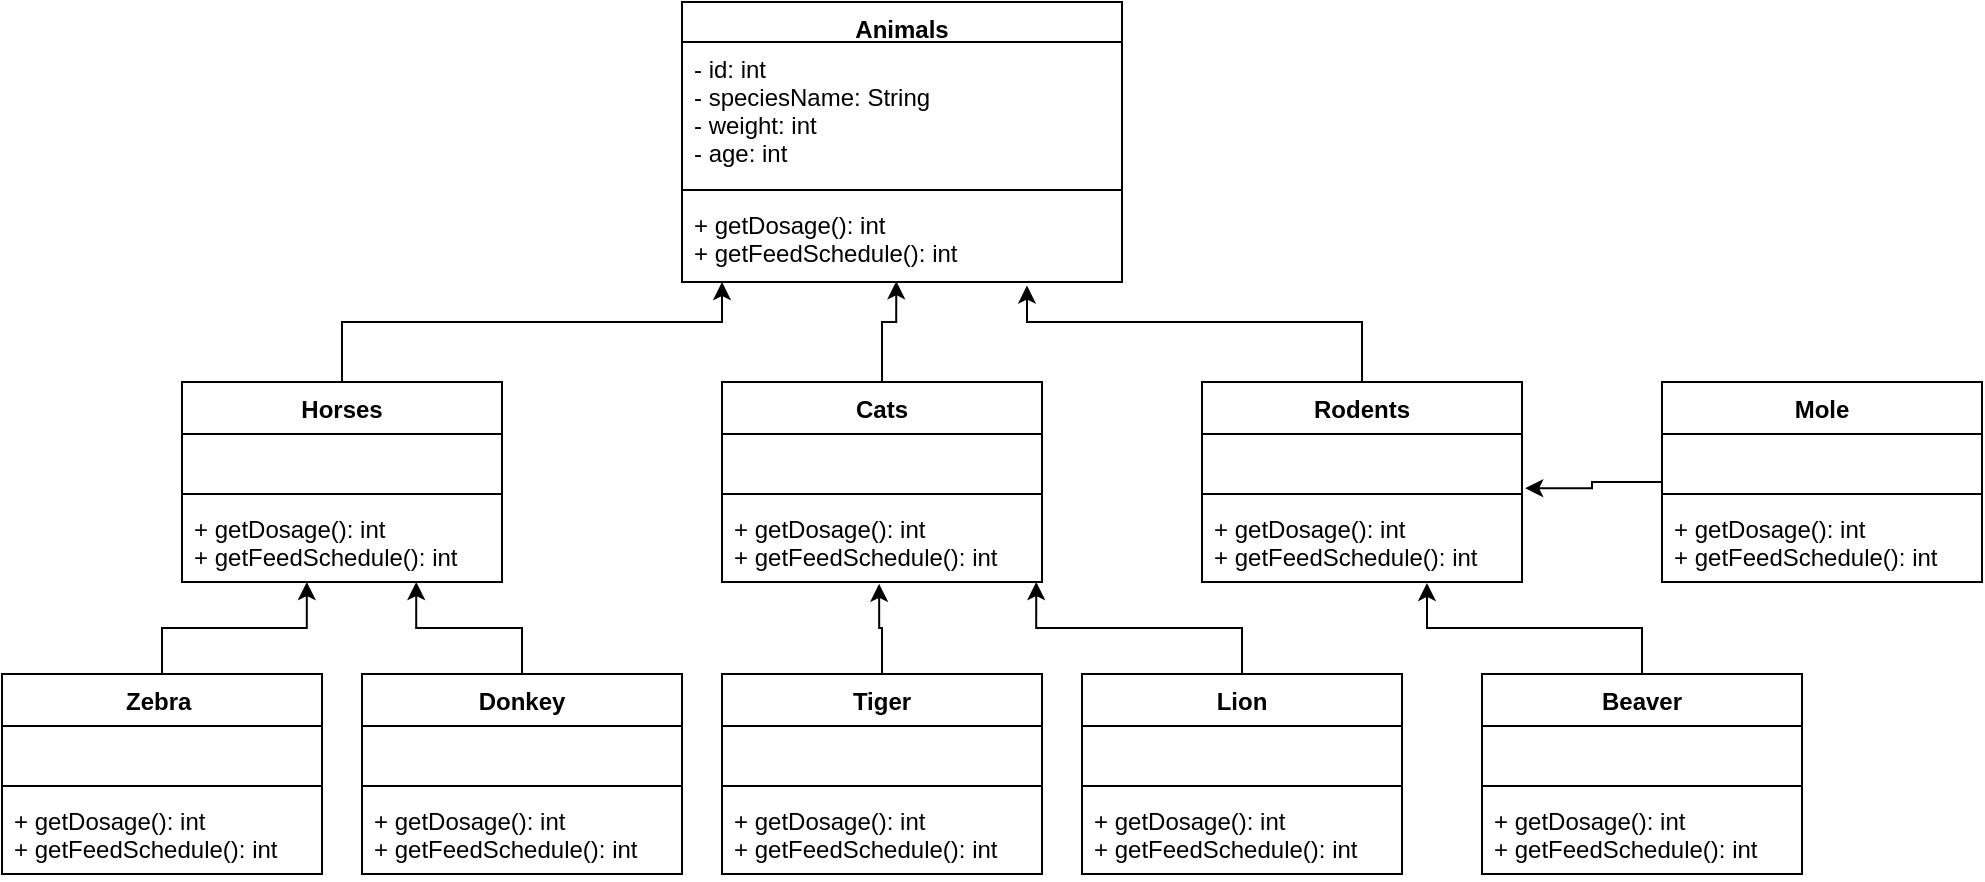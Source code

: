 <mxfile version="16.2.4" type="github"><diagram id="D4-v60IWfsozwrpLxLWO" name="Page-1"><mxGraphModel dx="2947" dy="1451" grid="1" gridSize="10" guides="1" tooltips="1" connect="1" arrows="1" fold="1" page="1" pageScale="1" pageWidth="850" pageHeight="1100" math="0" shadow="0"><root><mxCell id="0"/><mxCell id="1" parent="0"/><mxCell id="KfJWTPaJWeajt1JqFhOU-1" value="Animals" style="swimlane;fontStyle=1;align=center;verticalAlign=top;childLayout=stackLayout;horizontal=1;startSize=20;horizontalStack=0;resizeParent=1;resizeParentMax=0;resizeLast=0;collapsible=1;marginBottom=0;" vertex="1" parent="1"><mxGeometry x="340" y="180" width="220" height="140" as="geometry"/></mxCell><mxCell id="KfJWTPaJWeajt1JqFhOU-2" value="- id: int&#10;- speciesName: String&#10;- weight: int&#10;- age: int" style="text;strokeColor=none;fillColor=none;align=left;verticalAlign=top;spacingLeft=4;spacingRight=4;overflow=hidden;rotatable=0;points=[[0,0.5],[1,0.5]];portConstraint=eastwest;" vertex="1" parent="KfJWTPaJWeajt1JqFhOU-1"><mxGeometry y="20" width="220" height="70" as="geometry"/></mxCell><mxCell id="KfJWTPaJWeajt1JqFhOU-3" value="" style="line;strokeWidth=1;fillColor=none;align=left;verticalAlign=middle;spacingTop=-1;spacingLeft=3;spacingRight=3;rotatable=0;labelPosition=right;points=[];portConstraint=eastwest;" vertex="1" parent="KfJWTPaJWeajt1JqFhOU-1"><mxGeometry y="90" width="220" height="8" as="geometry"/></mxCell><mxCell id="KfJWTPaJWeajt1JqFhOU-4" value="+ getDosage(): int&#10;+ getFeedSchedule(): int" style="text;strokeColor=none;fillColor=none;align=left;verticalAlign=top;spacingLeft=4;spacingRight=4;overflow=hidden;rotatable=0;points=[[0,0.5],[1,0.5]];portConstraint=eastwest;" vertex="1" parent="KfJWTPaJWeajt1JqFhOU-1"><mxGeometry y="98" width="220" height="42" as="geometry"/></mxCell><mxCell id="KfJWTPaJWeajt1JqFhOU-20" style="edgeStyle=orthogonalEdgeStyle;rounded=0;orthogonalLoop=1;jettySize=auto;html=1;" edge="1" parent="1" source="KfJWTPaJWeajt1JqFhOU-8" target="KfJWTPaJWeajt1JqFhOU-4"><mxGeometry relative="1" as="geometry"><mxPoint x="447" y="323" as="targetPoint"/><Array as="points"><mxPoint x="170" y="340"/><mxPoint x="360" y="340"/></Array></mxGeometry></mxCell><mxCell id="KfJWTPaJWeajt1JqFhOU-8" value="Horses" style="swimlane;fontStyle=1;align=center;verticalAlign=top;childLayout=stackLayout;horizontal=1;startSize=26;horizontalStack=0;resizeParent=1;resizeParentMax=0;resizeLast=0;collapsible=1;marginBottom=0;" vertex="1" parent="1"><mxGeometry x="90" y="370" width="160" height="100" as="geometry"/></mxCell><mxCell id="KfJWTPaJWeajt1JqFhOU-9" value=" &#10;" style="text;strokeColor=none;fillColor=none;align=left;verticalAlign=top;spacingLeft=4;spacingRight=4;overflow=hidden;rotatable=0;points=[[0,0.5],[1,0.5]];portConstraint=eastwest;" vertex="1" parent="KfJWTPaJWeajt1JqFhOU-8"><mxGeometry y="26" width="160" height="26" as="geometry"/></mxCell><mxCell id="KfJWTPaJWeajt1JqFhOU-10" value="" style="line;strokeWidth=1;fillColor=none;align=left;verticalAlign=middle;spacingTop=-1;spacingLeft=3;spacingRight=3;rotatable=0;labelPosition=right;points=[];portConstraint=eastwest;" vertex="1" parent="KfJWTPaJWeajt1JqFhOU-8"><mxGeometry y="52" width="160" height="8" as="geometry"/></mxCell><mxCell id="KfJWTPaJWeajt1JqFhOU-11" value="+ getDosage(): int&#10;+ getFeedSchedule(): int" style="text;strokeColor=none;fillColor=none;align=left;verticalAlign=top;spacingLeft=4;spacingRight=4;overflow=hidden;rotatable=0;points=[[0,0.5],[1,0.5]];portConstraint=eastwest;" vertex="1" parent="KfJWTPaJWeajt1JqFhOU-8"><mxGeometry y="60" width="160" height="40" as="geometry"/></mxCell><mxCell id="KfJWTPaJWeajt1JqFhOU-35" style="edgeStyle=orthogonalEdgeStyle;rounded=0;orthogonalLoop=1;jettySize=auto;html=1;entryX=0.487;entryY=0.991;entryDx=0;entryDy=0;entryPerimeter=0;" edge="1" parent="1" source="KfJWTPaJWeajt1JqFhOU-12" target="KfJWTPaJWeajt1JqFhOU-4"><mxGeometry relative="1" as="geometry"><Array as="points"><mxPoint x="440" y="340"/><mxPoint x="447" y="340"/></Array></mxGeometry></mxCell><mxCell id="KfJWTPaJWeajt1JqFhOU-12" value="Cats" style="swimlane;fontStyle=1;align=center;verticalAlign=top;childLayout=stackLayout;horizontal=1;startSize=26;horizontalStack=0;resizeParent=1;resizeParentMax=0;resizeLast=0;collapsible=1;marginBottom=0;" vertex="1" parent="1"><mxGeometry x="360" y="370" width="160" height="100" as="geometry"/></mxCell><mxCell id="KfJWTPaJWeajt1JqFhOU-13" value=" &#10;" style="text;strokeColor=none;fillColor=none;align=left;verticalAlign=top;spacingLeft=4;spacingRight=4;overflow=hidden;rotatable=0;points=[[0,0.5],[1,0.5]];portConstraint=eastwest;" vertex="1" parent="KfJWTPaJWeajt1JqFhOU-12"><mxGeometry y="26" width="160" height="26" as="geometry"/></mxCell><mxCell id="KfJWTPaJWeajt1JqFhOU-14" value="" style="line;strokeWidth=1;fillColor=none;align=left;verticalAlign=middle;spacingTop=-1;spacingLeft=3;spacingRight=3;rotatable=0;labelPosition=right;points=[];portConstraint=eastwest;" vertex="1" parent="KfJWTPaJWeajt1JqFhOU-12"><mxGeometry y="52" width="160" height="8" as="geometry"/></mxCell><mxCell id="KfJWTPaJWeajt1JqFhOU-15" value="+ getDosage(): int&#10;+ getFeedSchedule(): int" style="text;strokeColor=none;fillColor=none;align=left;verticalAlign=top;spacingLeft=4;spacingRight=4;overflow=hidden;rotatable=0;points=[[0,0.5],[1,0.5]];portConstraint=eastwest;" vertex="1" parent="KfJWTPaJWeajt1JqFhOU-12"><mxGeometry y="60" width="160" height="40" as="geometry"/></mxCell><mxCell id="KfJWTPaJWeajt1JqFhOU-36" style="edgeStyle=orthogonalEdgeStyle;rounded=0;orthogonalLoop=1;jettySize=auto;html=1;entryX=0.784;entryY=1.042;entryDx=0;entryDy=0;entryPerimeter=0;" edge="1" parent="1" source="KfJWTPaJWeajt1JqFhOU-16" target="KfJWTPaJWeajt1JqFhOU-4"><mxGeometry relative="1" as="geometry"><Array as="points"><mxPoint x="680" y="340"/><mxPoint x="512" y="340"/></Array></mxGeometry></mxCell><mxCell id="KfJWTPaJWeajt1JqFhOU-16" value="Rodents" style="swimlane;fontStyle=1;align=center;verticalAlign=top;childLayout=stackLayout;horizontal=1;startSize=26;horizontalStack=0;resizeParent=1;resizeParentMax=0;resizeLast=0;collapsible=1;marginBottom=0;" vertex="1" parent="1"><mxGeometry x="600" y="370" width="160" height="100" as="geometry"/></mxCell><mxCell id="KfJWTPaJWeajt1JqFhOU-17" value=" &#10;" style="text;strokeColor=none;fillColor=none;align=left;verticalAlign=top;spacingLeft=4;spacingRight=4;overflow=hidden;rotatable=0;points=[[0,0.5],[1,0.5]];portConstraint=eastwest;" vertex="1" parent="KfJWTPaJWeajt1JqFhOU-16"><mxGeometry y="26" width="160" height="26" as="geometry"/></mxCell><mxCell id="KfJWTPaJWeajt1JqFhOU-18" value="" style="line;strokeWidth=1;fillColor=none;align=left;verticalAlign=middle;spacingTop=-1;spacingLeft=3;spacingRight=3;rotatable=0;labelPosition=right;points=[];portConstraint=eastwest;" vertex="1" parent="KfJWTPaJWeajt1JqFhOU-16"><mxGeometry y="52" width="160" height="8" as="geometry"/></mxCell><mxCell id="KfJWTPaJWeajt1JqFhOU-19" value="+ getDosage(): int&#10;+ getFeedSchedule(): int" style="text;strokeColor=none;fillColor=none;align=left;verticalAlign=top;spacingLeft=4;spacingRight=4;overflow=hidden;rotatable=0;points=[[0,0.5],[1,0.5]];portConstraint=eastwest;" vertex="1" parent="KfJWTPaJWeajt1JqFhOU-16"><mxGeometry y="60" width="160" height="40" as="geometry"/></mxCell><mxCell id="KfJWTPaJWeajt1JqFhOU-85" style="edgeStyle=orthogonalEdgeStyle;rounded=0;orthogonalLoop=1;jettySize=auto;html=1;entryX=0.39;entryY=1.001;entryDx=0;entryDy=0;entryPerimeter=0;" edge="1" parent="1" source="KfJWTPaJWeajt1JqFhOU-54" target="KfJWTPaJWeajt1JqFhOU-11"><mxGeometry relative="1" as="geometry"/></mxCell><mxCell id="KfJWTPaJWeajt1JqFhOU-54" value="Zebra " style="swimlane;fontStyle=1;align=center;verticalAlign=top;childLayout=stackLayout;horizontal=1;startSize=26;horizontalStack=0;resizeParent=1;resizeParentMax=0;resizeLast=0;collapsible=1;marginBottom=0;" vertex="1" parent="1"><mxGeometry y="516" width="160" height="100" as="geometry"/></mxCell><mxCell id="KfJWTPaJWeajt1JqFhOU-55" value=" &#10;" style="text;strokeColor=none;fillColor=none;align=left;verticalAlign=top;spacingLeft=4;spacingRight=4;overflow=hidden;rotatable=0;points=[[0,0.5],[1,0.5]];portConstraint=eastwest;" vertex="1" parent="KfJWTPaJWeajt1JqFhOU-54"><mxGeometry y="26" width="160" height="26" as="geometry"/></mxCell><mxCell id="KfJWTPaJWeajt1JqFhOU-56" value="" style="line;strokeWidth=1;fillColor=none;align=left;verticalAlign=middle;spacingTop=-1;spacingLeft=3;spacingRight=3;rotatable=0;labelPosition=right;points=[];portConstraint=eastwest;" vertex="1" parent="KfJWTPaJWeajt1JqFhOU-54"><mxGeometry y="52" width="160" height="8" as="geometry"/></mxCell><mxCell id="KfJWTPaJWeajt1JqFhOU-57" value="+ getDosage(): int&#10;+ getFeedSchedule(): int" style="text;strokeColor=none;fillColor=none;align=left;verticalAlign=top;spacingLeft=4;spacingRight=4;overflow=hidden;rotatable=0;points=[[0,0.5],[1,0.5]];portConstraint=eastwest;" vertex="1" parent="KfJWTPaJWeajt1JqFhOU-54"><mxGeometry y="60" width="160" height="40" as="geometry"/></mxCell><mxCell id="KfJWTPaJWeajt1JqFhOU-84" style="edgeStyle=orthogonalEdgeStyle;rounded=0;orthogonalLoop=1;jettySize=auto;html=1;entryX=0.732;entryY=1.001;entryDx=0;entryDy=0;entryPerimeter=0;" edge="1" parent="1" source="KfJWTPaJWeajt1JqFhOU-58" target="KfJWTPaJWeajt1JqFhOU-11"><mxGeometry relative="1" as="geometry"/></mxCell><mxCell id="KfJWTPaJWeajt1JqFhOU-58" value="Donkey" style="swimlane;fontStyle=1;align=center;verticalAlign=top;childLayout=stackLayout;horizontal=1;startSize=26;horizontalStack=0;resizeParent=1;resizeParentMax=0;resizeLast=0;collapsible=1;marginBottom=0;" vertex="1" parent="1"><mxGeometry x="180" y="516" width="160" height="100" as="geometry"/></mxCell><mxCell id="KfJWTPaJWeajt1JqFhOU-59" value=" &#10;" style="text;strokeColor=none;fillColor=none;align=left;verticalAlign=top;spacingLeft=4;spacingRight=4;overflow=hidden;rotatable=0;points=[[0,0.5],[1,0.5]];portConstraint=eastwest;" vertex="1" parent="KfJWTPaJWeajt1JqFhOU-58"><mxGeometry y="26" width="160" height="26" as="geometry"/></mxCell><mxCell id="KfJWTPaJWeajt1JqFhOU-60" value="" style="line;strokeWidth=1;fillColor=none;align=left;verticalAlign=middle;spacingTop=-1;spacingLeft=3;spacingRight=3;rotatable=0;labelPosition=right;points=[];portConstraint=eastwest;" vertex="1" parent="KfJWTPaJWeajt1JqFhOU-58"><mxGeometry y="52" width="160" height="8" as="geometry"/></mxCell><mxCell id="KfJWTPaJWeajt1JqFhOU-61" value="+ getDosage(): int&#10;+ getFeedSchedule(): int" style="text;strokeColor=none;fillColor=none;align=left;verticalAlign=top;spacingLeft=4;spacingRight=4;overflow=hidden;rotatable=0;points=[[0,0.5],[1,0.5]];portConstraint=eastwest;" vertex="1" parent="KfJWTPaJWeajt1JqFhOU-58"><mxGeometry y="60" width="160" height="40" as="geometry"/></mxCell><mxCell id="KfJWTPaJWeajt1JqFhOU-82" style="edgeStyle=orthogonalEdgeStyle;rounded=0;orthogonalLoop=1;jettySize=auto;html=1;entryX=0.491;entryY=1.023;entryDx=0;entryDy=0;entryPerimeter=0;" edge="1" parent="1" source="KfJWTPaJWeajt1JqFhOU-62" target="KfJWTPaJWeajt1JqFhOU-15"><mxGeometry relative="1" as="geometry"/></mxCell><mxCell id="KfJWTPaJWeajt1JqFhOU-62" value="Tiger" style="swimlane;fontStyle=1;align=center;verticalAlign=top;childLayout=stackLayout;horizontal=1;startSize=26;horizontalStack=0;resizeParent=1;resizeParentMax=0;resizeLast=0;collapsible=1;marginBottom=0;" vertex="1" parent="1"><mxGeometry x="360" y="516" width="160" height="100" as="geometry"/></mxCell><mxCell id="KfJWTPaJWeajt1JqFhOU-63" value=" " style="text;strokeColor=none;fillColor=none;align=left;verticalAlign=top;spacingLeft=4;spacingRight=4;overflow=hidden;rotatable=0;points=[[0,0.5],[1,0.5]];portConstraint=eastwest;" vertex="1" parent="KfJWTPaJWeajt1JqFhOU-62"><mxGeometry y="26" width="160" height="26" as="geometry"/></mxCell><mxCell id="KfJWTPaJWeajt1JqFhOU-64" value="" style="line;strokeWidth=1;fillColor=none;align=left;verticalAlign=middle;spacingTop=-1;spacingLeft=3;spacingRight=3;rotatable=0;labelPosition=right;points=[];portConstraint=eastwest;" vertex="1" parent="KfJWTPaJWeajt1JqFhOU-62"><mxGeometry y="52" width="160" height="8" as="geometry"/></mxCell><mxCell id="KfJWTPaJWeajt1JqFhOU-65" value="+ getDosage(): int&#10;+ getFeedSchedule(): int" style="text;strokeColor=none;fillColor=none;align=left;verticalAlign=top;spacingLeft=4;spacingRight=4;overflow=hidden;rotatable=0;points=[[0,0.5],[1,0.5]];portConstraint=eastwest;" vertex="1" parent="KfJWTPaJWeajt1JqFhOU-62"><mxGeometry y="60" width="160" height="40" as="geometry"/></mxCell><mxCell id="KfJWTPaJWeajt1JqFhOU-81" style="edgeStyle=orthogonalEdgeStyle;rounded=0;orthogonalLoop=1;jettySize=auto;html=1;exitX=0.5;exitY=0;exitDx=0;exitDy=0;entryX=0.982;entryY=1.001;entryDx=0;entryDy=0;entryPerimeter=0;" edge="1" parent="1" source="KfJWTPaJWeajt1JqFhOU-67" target="KfJWTPaJWeajt1JqFhOU-15"><mxGeometry relative="1" as="geometry"/></mxCell><mxCell id="KfJWTPaJWeajt1JqFhOU-67" value="Lion" style="swimlane;fontStyle=1;align=center;verticalAlign=top;childLayout=stackLayout;horizontal=1;startSize=26;horizontalStack=0;resizeParent=1;resizeParentMax=0;resizeLast=0;collapsible=1;marginBottom=0;" vertex="1" parent="1"><mxGeometry x="540" y="516" width="160" height="100" as="geometry"/></mxCell><mxCell id="KfJWTPaJWeajt1JqFhOU-68" value=" " style="text;strokeColor=none;fillColor=none;align=left;verticalAlign=top;spacingLeft=4;spacingRight=4;overflow=hidden;rotatable=0;points=[[0,0.5],[1,0.5]];portConstraint=eastwest;" vertex="1" parent="KfJWTPaJWeajt1JqFhOU-67"><mxGeometry y="26" width="160" height="26" as="geometry"/></mxCell><mxCell id="KfJWTPaJWeajt1JqFhOU-69" value="" style="line;strokeWidth=1;fillColor=none;align=left;verticalAlign=middle;spacingTop=-1;spacingLeft=3;spacingRight=3;rotatable=0;labelPosition=right;points=[];portConstraint=eastwest;" vertex="1" parent="KfJWTPaJWeajt1JqFhOU-67"><mxGeometry y="52" width="160" height="8" as="geometry"/></mxCell><mxCell id="KfJWTPaJWeajt1JqFhOU-70" value="+ getDosage(): int&#10;+ getFeedSchedule(): int" style="text;strokeColor=none;fillColor=none;align=left;verticalAlign=top;spacingLeft=4;spacingRight=4;overflow=hidden;rotatable=0;points=[[0,0.5],[1,0.5]];portConstraint=eastwest;" vertex="1" parent="KfJWTPaJWeajt1JqFhOU-67"><mxGeometry y="60" width="160" height="40" as="geometry"/></mxCell><mxCell id="KfJWTPaJWeajt1JqFhOU-80" style="edgeStyle=orthogonalEdgeStyle;rounded=0;orthogonalLoop=1;jettySize=auto;html=1;entryX=0.703;entryY=1.012;entryDx=0;entryDy=0;entryPerimeter=0;" edge="1" parent="1" source="KfJWTPaJWeajt1JqFhOU-71" target="KfJWTPaJWeajt1JqFhOU-19"><mxGeometry relative="1" as="geometry"/></mxCell><mxCell id="KfJWTPaJWeajt1JqFhOU-71" value="Beaver" style="swimlane;fontStyle=1;align=center;verticalAlign=top;childLayout=stackLayout;horizontal=1;startSize=26;horizontalStack=0;resizeParent=1;resizeParentMax=0;resizeLast=0;collapsible=1;marginBottom=0;" vertex="1" parent="1"><mxGeometry x="740" y="516" width="160" height="100" as="geometry"/></mxCell><mxCell id="KfJWTPaJWeajt1JqFhOU-72" value=" " style="text;strokeColor=none;fillColor=none;align=left;verticalAlign=top;spacingLeft=4;spacingRight=4;overflow=hidden;rotatable=0;points=[[0,0.5],[1,0.5]];portConstraint=eastwest;" vertex="1" parent="KfJWTPaJWeajt1JqFhOU-71"><mxGeometry y="26" width="160" height="26" as="geometry"/></mxCell><mxCell id="KfJWTPaJWeajt1JqFhOU-73" value="" style="line;strokeWidth=1;fillColor=none;align=left;verticalAlign=middle;spacingTop=-1;spacingLeft=3;spacingRight=3;rotatable=0;labelPosition=right;points=[];portConstraint=eastwest;" vertex="1" parent="KfJWTPaJWeajt1JqFhOU-71"><mxGeometry y="52" width="160" height="8" as="geometry"/></mxCell><mxCell id="KfJWTPaJWeajt1JqFhOU-74" value="+ getDosage(): int&#10;+ getFeedSchedule(): int" style="text;strokeColor=none;fillColor=none;align=left;verticalAlign=top;spacingLeft=4;spacingRight=4;overflow=hidden;rotatable=0;points=[[0,0.5],[1,0.5]];portConstraint=eastwest;" vertex="1" parent="KfJWTPaJWeajt1JqFhOU-71"><mxGeometry y="60" width="160" height="40" as="geometry"/></mxCell><mxCell id="KfJWTPaJWeajt1JqFhOU-79" style="edgeStyle=orthogonalEdgeStyle;rounded=0;orthogonalLoop=1;jettySize=auto;html=1;entryX=1.01;entryY=1.042;entryDx=0;entryDy=0;entryPerimeter=0;" edge="1" parent="1" source="KfJWTPaJWeajt1JqFhOU-75" target="KfJWTPaJWeajt1JqFhOU-17"><mxGeometry relative="1" as="geometry"/></mxCell><mxCell id="KfJWTPaJWeajt1JqFhOU-75" value="Mole" style="swimlane;fontStyle=1;align=center;verticalAlign=top;childLayout=stackLayout;horizontal=1;startSize=26;horizontalStack=0;resizeParent=1;resizeParentMax=0;resizeLast=0;collapsible=1;marginBottom=0;" vertex="1" parent="1"><mxGeometry x="830" y="370" width="160" height="100" as="geometry"/></mxCell><mxCell id="KfJWTPaJWeajt1JqFhOU-76" value=" " style="text;strokeColor=none;fillColor=none;align=left;verticalAlign=top;spacingLeft=4;spacingRight=4;overflow=hidden;rotatable=0;points=[[0,0.5],[1,0.5]];portConstraint=eastwest;" vertex="1" parent="KfJWTPaJWeajt1JqFhOU-75"><mxGeometry y="26" width="160" height="26" as="geometry"/></mxCell><mxCell id="KfJWTPaJWeajt1JqFhOU-77" value="" style="line;strokeWidth=1;fillColor=none;align=left;verticalAlign=middle;spacingTop=-1;spacingLeft=3;spacingRight=3;rotatable=0;labelPosition=right;points=[];portConstraint=eastwest;" vertex="1" parent="KfJWTPaJWeajt1JqFhOU-75"><mxGeometry y="52" width="160" height="8" as="geometry"/></mxCell><mxCell id="KfJWTPaJWeajt1JqFhOU-78" value="+ getDosage(): int&#10;+ getFeedSchedule(): int" style="text;strokeColor=none;fillColor=none;align=left;verticalAlign=top;spacingLeft=4;spacingRight=4;overflow=hidden;rotatable=0;points=[[0,0.5],[1,0.5]];portConstraint=eastwest;" vertex="1" parent="KfJWTPaJWeajt1JqFhOU-75"><mxGeometry y="60" width="160" height="40" as="geometry"/></mxCell></root></mxGraphModel></diagram></mxfile>
